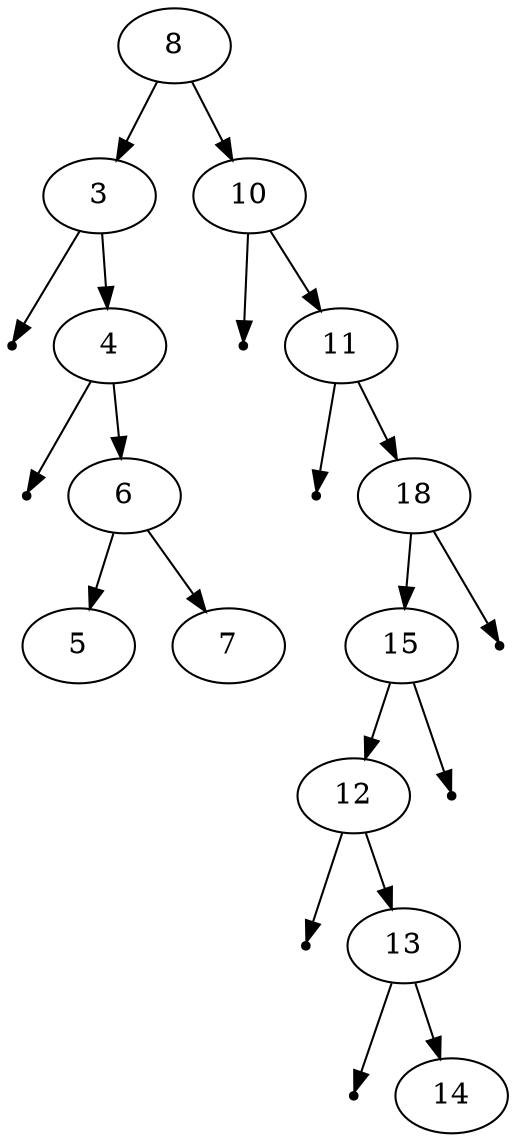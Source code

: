 digraph G {
  graph [ordering="out"];
  8 -> 3
  8 -> 10

  null0 [shape=point];
  3 -> null0
  3 -> 4
  null1 [shape=point];
  4 -> null1
  4 -> 6
  6 -> 5
  6 -> 7

  null2 [shape=point];
  10 -> null2
  10 -> 11
  null3 [shape=point];
  11 -> null3
  11 -> 18
  18 -> 15
  null4 [shape=point];
  18 -> null4
  15 -> 12
  null5 [shape=point];
  15 -> null5
  null6 [shape=point];
  12 -> null6
  12 -> 13
  null7 [shape=point];
  13 -> null7
  13 -> 14
}

